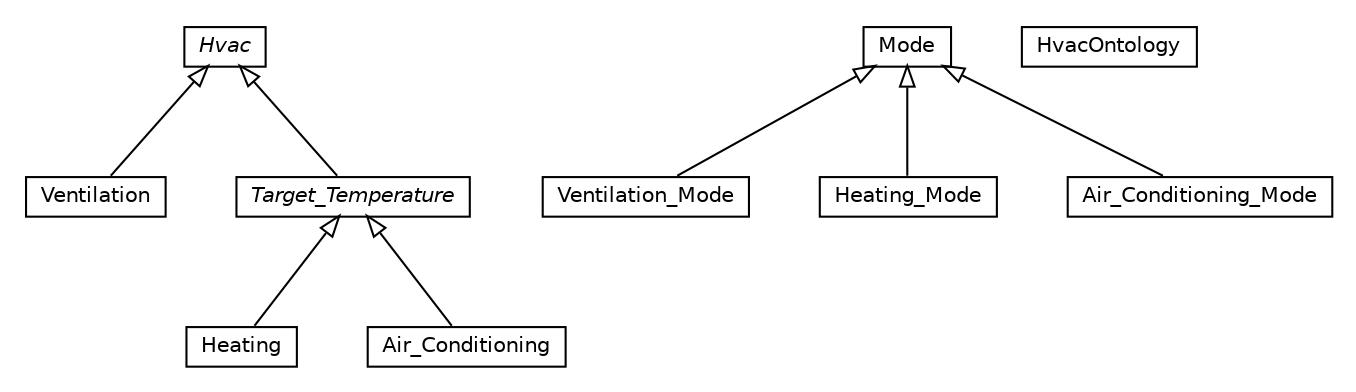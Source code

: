 #!/usr/local/bin/dot
#
# Class diagram 
# Generated by UMLGraph version R5_6-24-gf6e263 (http://www.umlgraph.org/)
#

digraph G {
	edge [fontname="Helvetica",fontsize=10,labelfontname="Helvetica",labelfontsize=10];
	node [fontname="Helvetica",fontsize=10,shape=plaintext];
	nodesep=0.25;
	ranksep=0.5;
	// org.universAAL.ontology.hvac.Ventilation
	c26303 [label=<<table title="org.universAAL.ontology.hvac.Ventilation" border="0" cellborder="1" cellspacing="0" cellpadding="2" port="p" href="./Ventilation.html">
		<tr><td><table border="0" cellspacing="0" cellpadding="1">
<tr><td align="center" balign="center"> Ventilation </td></tr>
		</table></td></tr>
		</table>>, URL="./Ventilation.html", fontname="Helvetica", fontcolor="black", fontsize=10.0];
	// org.universAAL.ontology.hvac.Ventilation_Mode
	c26304 [label=<<table title="org.universAAL.ontology.hvac.Ventilation_Mode" border="0" cellborder="1" cellspacing="0" cellpadding="2" port="p" href="./Ventilation_Mode.html">
		<tr><td><table border="0" cellspacing="0" cellpadding="1">
<tr><td align="center" balign="center"> Ventilation_Mode </td></tr>
		</table></td></tr>
		</table>>, URL="./Ventilation_Mode.html", fontname="Helvetica", fontcolor="black", fontsize=10.0];
	// org.universAAL.ontology.hvac.HvacOntology
	c26305 [label=<<table title="org.universAAL.ontology.hvac.HvacOntology" border="0" cellborder="1" cellspacing="0" cellpadding="2" port="p" href="./HvacOntology.html">
		<tr><td><table border="0" cellspacing="0" cellpadding="1">
<tr><td align="center" balign="center"> HvacOntology </td></tr>
		</table></td></tr>
		</table>>, URL="./HvacOntology.html", fontname="Helvetica", fontcolor="black", fontsize=10.0];
	// org.universAAL.ontology.hvac.Heating_Mode
	c26306 [label=<<table title="org.universAAL.ontology.hvac.Heating_Mode" border="0" cellborder="1" cellspacing="0" cellpadding="2" port="p" href="./Heating_Mode.html">
		<tr><td><table border="0" cellspacing="0" cellpadding="1">
<tr><td align="center" balign="center"> Heating_Mode </td></tr>
		</table></td></tr>
		</table>>, URL="./Heating_Mode.html", fontname="Helvetica", fontcolor="black", fontsize=10.0];
	// org.universAAL.ontology.hvac.Heating
	c26307 [label=<<table title="org.universAAL.ontology.hvac.Heating" border="0" cellborder="1" cellspacing="0" cellpadding="2" port="p" href="./Heating.html">
		<tr><td><table border="0" cellspacing="0" cellpadding="1">
<tr><td align="center" balign="center"> Heating </td></tr>
		</table></td></tr>
		</table>>, URL="./Heating.html", fontname="Helvetica", fontcolor="black", fontsize=10.0];
	// org.universAAL.ontology.hvac.Mode
	c26308 [label=<<table title="org.universAAL.ontology.hvac.Mode" border="0" cellborder="1" cellspacing="0" cellpadding="2" port="p" href="./Mode.html">
		<tr><td><table border="0" cellspacing="0" cellpadding="1">
<tr><td align="center" balign="center"> Mode </td></tr>
		</table></td></tr>
		</table>>, URL="./Mode.html", fontname="Helvetica", fontcolor="black", fontsize=10.0];
	// org.universAAL.ontology.hvac.Air_Conditioning_Mode
	c26309 [label=<<table title="org.universAAL.ontology.hvac.Air_Conditioning_Mode" border="0" cellborder="1" cellspacing="0" cellpadding="2" port="p" href="./Air_Conditioning_Mode.html">
		<tr><td><table border="0" cellspacing="0" cellpadding="1">
<tr><td align="center" balign="center"> Air_Conditioning_Mode </td></tr>
		</table></td></tr>
		</table>>, URL="./Air_Conditioning_Mode.html", fontname="Helvetica", fontcolor="black", fontsize=10.0];
	// org.universAAL.ontology.hvac.Hvac
	c26310 [label=<<table title="org.universAAL.ontology.hvac.Hvac" border="0" cellborder="1" cellspacing="0" cellpadding="2" port="p" href="./Hvac.html">
		<tr><td><table border="0" cellspacing="0" cellpadding="1">
<tr><td align="center" balign="center"><font face="Helvetica-Oblique"> Hvac </font></td></tr>
		</table></td></tr>
		</table>>, URL="./Hvac.html", fontname="Helvetica", fontcolor="black", fontsize=10.0];
	// org.universAAL.ontology.hvac.Target_Temperature
	c26311 [label=<<table title="org.universAAL.ontology.hvac.Target_Temperature" border="0" cellborder="1" cellspacing="0" cellpadding="2" port="p" href="./Target_Temperature.html">
		<tr><td><table border="0" cellspacing="0" cellpadding="1">
<tr><td align="center" balign="center"><font face="Helvetica-Oblique"> Target_Temperature </font></td></tr>
		</table></td></tr>
		</table>>, URL="./Target_Temperature.html", fontname="Helvetica", fontcolor="black", fontsize=10.0];
	// org.universAAL.ontology.hvac.Air_Conditioning
	c26312 [label=<<table title="org.universAAL.ontology.hvac.Air_Conditioning" border="0" cellborder="1" cellspacing="0" cellpadding="2" port="p" href="./Air_Conditioning.html">
		<tr><td><table border="0" cellspacing="0" cellpadding="1">
<tr><td align="center" balign="center"> Air_Conditioning </td></tr>
		</table></td></tr>
		</table>>, URL="./Air_Conditioning.html", fontname="Helvetica", fontcolor="black", fontsize=10.0];
	//org.universAAL.ontology.hvac.Ventilation extends org.universAAL.ontology.hvac.Hvac
	c26310:p -> c26303:p [dir=back,arrowtail=empty];
	//org.universAAL.ontology.hvac.Ventilation_Mode extends org.universAAL.ontology.hvac.Mode
	c26308:p -> c26304:p [dir=back,arrowtail=empty];
	//org.universAAL.ontology.hvac.Heating_Mode extends org.universAAL.ontology.hvac.Mode
	c26308:p -> c26306:p [dir=back,arrowtail=empty];
	//org.universAAL.ontology.hvac.Heating extends org.universAAL.ontology.hvac.Target_Temperature
	c26311:p -> c26307:p [dir=back,arrowtail=empty];
	//org.universAAL.ontology.hvac.Air_Conditioning_Mode extends org.universAAL.ontology.hvac.Mode
	c26308:p -> c26309:p [dir=back,arrowtail=empty];
	//org.universAAL.ontology.hvac.Target_Temperature extends org.universAAL.ontology.hvac.Hvac
	c26310:p -> c26311:p [dir=back,arrowtail=empty];
	//org.universAAL.ontology.hvac.Air_Conditioning extends org.universAAL.ontology.hvac.Target_Temperature
	c26311:p -> c26312:p [dir=back,arrowtail=empty];
}

